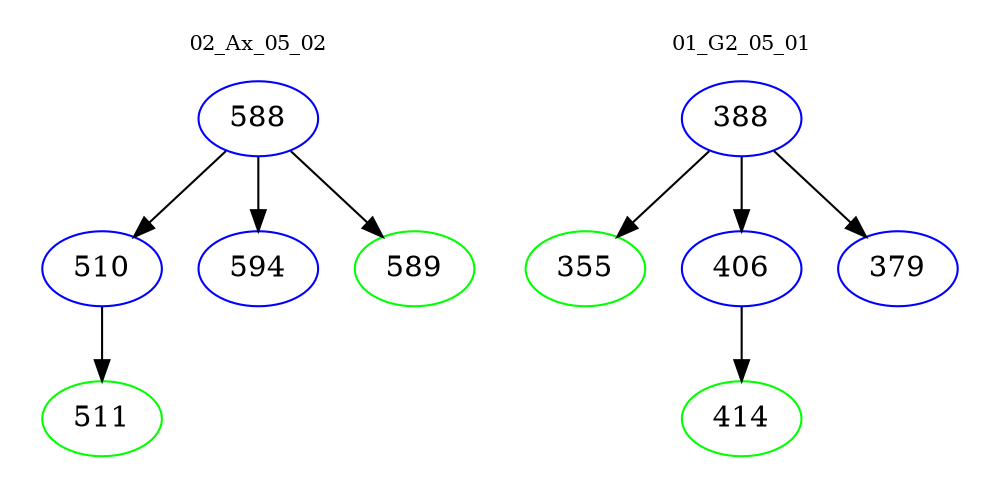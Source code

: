 digraph{
subgraph cluster_0 {
color = white
label = "02_Ax_05_02";
fontsize=10;
T0_588 [label="588", color="blue"]
T0_588 -> T0_510 [color="black"]
T0_510 [label="510", color="blue"]
T0_510 -> T0_511 [color="black"]
T0_511 [label="511", color="green"]
T0_588 -> T0_594 [color="black"]
T0_594 [label="594", color="blue"]
T0_588 -> T0_589 [color="black"]
T0_589 [label="589", color="green"]
}
subgraph cluster_1 {
color = white
label = "01_G2_05_01";
fontsize=10;
T1_388 [label="388", color="blue"]
T1_388 -> T1_355 [color="black"]
T1_355 [label="355", color="green"]
T1_388 -> T1_406 [color="black"]
T1_406 [label="406", color="blue"]
T1_406 -> T1_414 [color="black"]
T1_414 [label="414", color="green"]
T1_388 -> T1_379 [color="black"]
T1_379 [label="379", color="blue"]
}
}
